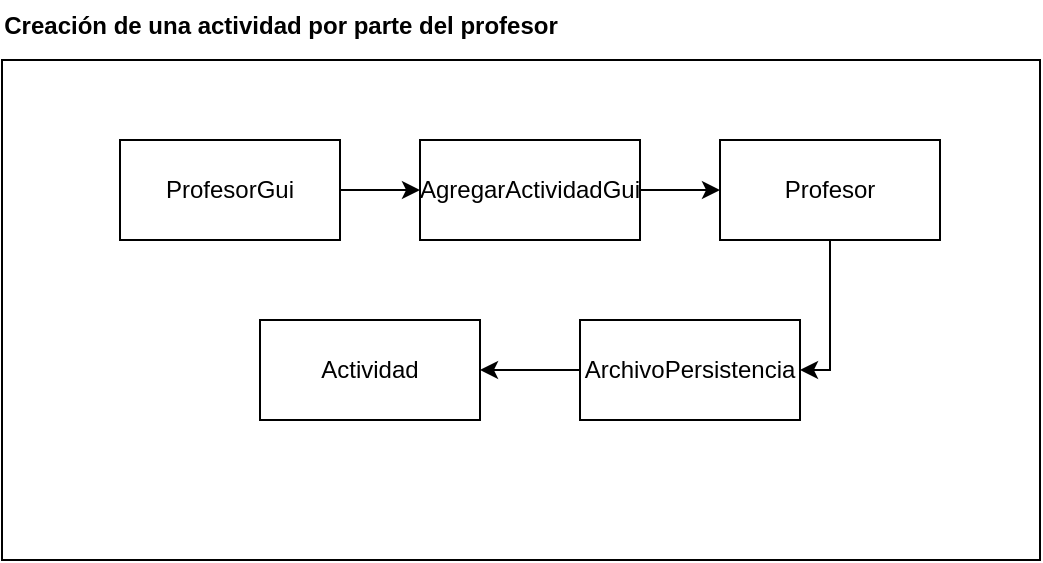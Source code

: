 <mxfile version="25.0.2">
  <diagram id="C5RBs43oDa-KdzZeNtuy" name="Page-1">
    <mxGraphModel dx="1152" dy="741" grid="1" gridSize="10" guides="1" tooltips="1" connect="1" arrows="1" fold="1" page="1" pageScale="1" pageWidth="827" pageHeight="1169" math="0" shadow="0">
      <root>
        <mxCell id="WIyWlLk6GJQsqaUBKTNV-0" />
        <mxCell id="WIyWlLk6GJQsqaUBKTNV-1" parent="WIyWlLk6GJQsqaUBKTNV-0" />
        <mxCell id="jll7-muh70pwECgko0we-42" value="" style="html=1;whiteSpace=wrap;" parent="WIyWlLk6GJQsqaUBKTNV-1" vertex="1">
          <mxGeometry x="210" y="556" width="519" height="250" as="geometry" />
        </mxCell>
        <mxCell id="jll7-muh70pwECgko0we-38" style="edgeStyle=orthogonalEdgeStyle;rounded=0;orthogonalLoop=1;jettySize=auto;html=1;entryX=0;entryY=0.5;entryDx=0;entryDy=0;" parent="WIyWlLk6GJQsqaUBKTNV-1" source="jll7-muh70pwECgko0we-33" target="jll7-muh70pwECgko0we-34" edge="1">
          <mxGeometry relative="1" as="geometry" />
        </mxCell>
        <mxCell id="jll7-muh70pwECgko0we-33" value="ProfesorGui" style="html=1;whiteSpace=wrap;" parent="WIyWlLk6GJQsqaUBKTNV-1" vertex="1">
          <mxGeometry x="269" y="596" width="110" height="50" as="geometry" />
        </mxCell>
        <mxCell id="jll7-muh70pwECgko0we-34" value="AgregarActividadGui" style="html=1;whiteSpace=wrap;" parent="WIyWlLk6GJQsqaUBKTNV-1" vertex="1">
          <mxGeometry x="419" y="596" width="110" height="50" as="geometry" />
        </mxCell>
        <mxCell id="jll7-muh70pwECgko0we-40" style="edgeStyle=orthogonalEdgeStyle;rounded=0;orthogonalLoop=1;jettySize=auto;html=1;entryX=1;entryY=0.5;entryDx=0;entryDy=0;" parent="WIyWlLk6GJQsqaUBKTNV-1" source="jll7-muh70pwECgko0we-35" target="jll7-muh70pwECgko0we-36" edge="1">
          <mxGeometry relative="1" as="geometry">
            <Array as="points">
              <mxPoint x="624" y="711" />
            </Array>
          </mxGeometry>
        </mxCell>
        <mxCell id="jll7-muh70pwECgko0we-35" value="Profesor" style="html=1;whiteSpace=wrap;" parent="WIyWlLk6GJQsqaUBKTNV-1" vertex="1">
          <mxGeometry x="569" y="596" width="110" height="50" as="geometry" />
        </mxCell>
        <mxCell id="jll7-muh70pwECgko0we-41" style="edgeStyle=orthogonalEdgeStyle;rounded=0;orthogonalLoop=1;jettySize=auto;html=1;entryX=1;entryY=0.5;entryDx=0;entryDy=0;" parent="WIyWlLk6GJQsqaUBKTNV-1" source="jll7-muh70pwECgko0we-36" target="jll7-muh70pwECgko0we-37" edge="1">
          <mxGeometry relative="1" as="geometry" />
        </mxCell>
        <mxCell id="jll7-muh70pwECgko0we-36" value="ArchivoPersistencia" style="html=1;whiteSpace=wrap;" parent="WIyWlLk6GJQsqaUBKTNV-1" vertex="1">
          <mxGeometry x="499" y="686" width="110" height="50" as="geometry" />
        </mxCell>
        <mxCell id="jll7-muh70pwECgko0we-37" value="Actividad" style="html=1;whiteSpace=wrap;" parent="WIyWlLk6GJQsqaUBKTNV-1" vertex="1">
          <mxGeometry x="339" y="686" width="110" height="50" as="geometry" />
        </mxCell>
        <mxCell id="jll7-muh70pwECgko0we-39" style="edgeStyle=orthogonalEdgeStyle;rounded=0;orthogonalLoop=1;jettySize=auto;html=1;entryX=0;entryY=0.5;entryDx=0;entryDy=0;" parent="WIyWlLk6GJQsqaUBKTNV-1" source="jll7-muh70pwECgko0we-34" target="jll7-muh70pwECgko0we-35" edge="1">
          <mxGeometry relative="1" as="geometry" />
        </mxCell>
        <mxCell id="jll7-muh70pwECgko0we-43" value="Creación de una actividad por parte del profesor" style="text;align=center;fontStyle=1;verticalAlign=middle;spacingLeft=3;spacingRight=3;strokeColor=none;rotatable=0;points=[[0,0.5],[1,0.5]];portConstraint=eastwest;html=1;" parent="WIyWlLk6GJQsqaUBKTNV-1" vertex="1">
          <mxGeometry x="309" y="526" width="80" height="26" as="geometry" />
        </mxCell>
      </root>
    </mxGraphModel>
  </diagram>
</mxfile>
